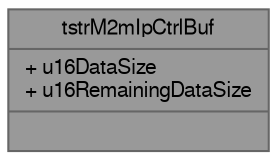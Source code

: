 digraph "tstrM2mIpCtrlBuf"
{
 // LATEX_PDF_SIZE
  bgcolor="transparent";
  edge [fontname=FreeSans,fontsize=10,labelfontname=FreeSans,labelfontsize=10];
  node [fontname=FreeSans,fontsize=10,shape=box,height=0.2,width=0.4];
  Node1 [shape=record,label="{tstrM2mIpCtrlBuf\n|+ u16DataSize\l+ u16RemainingDataSize\l|}",height=0.2,width=0.4,color="gray40", fillcolor="grey60", style="filled", fontcolor="black",tooltip="Structure holding the incoming buffer's data size information, indicating the data size of the buffer..."];
}
